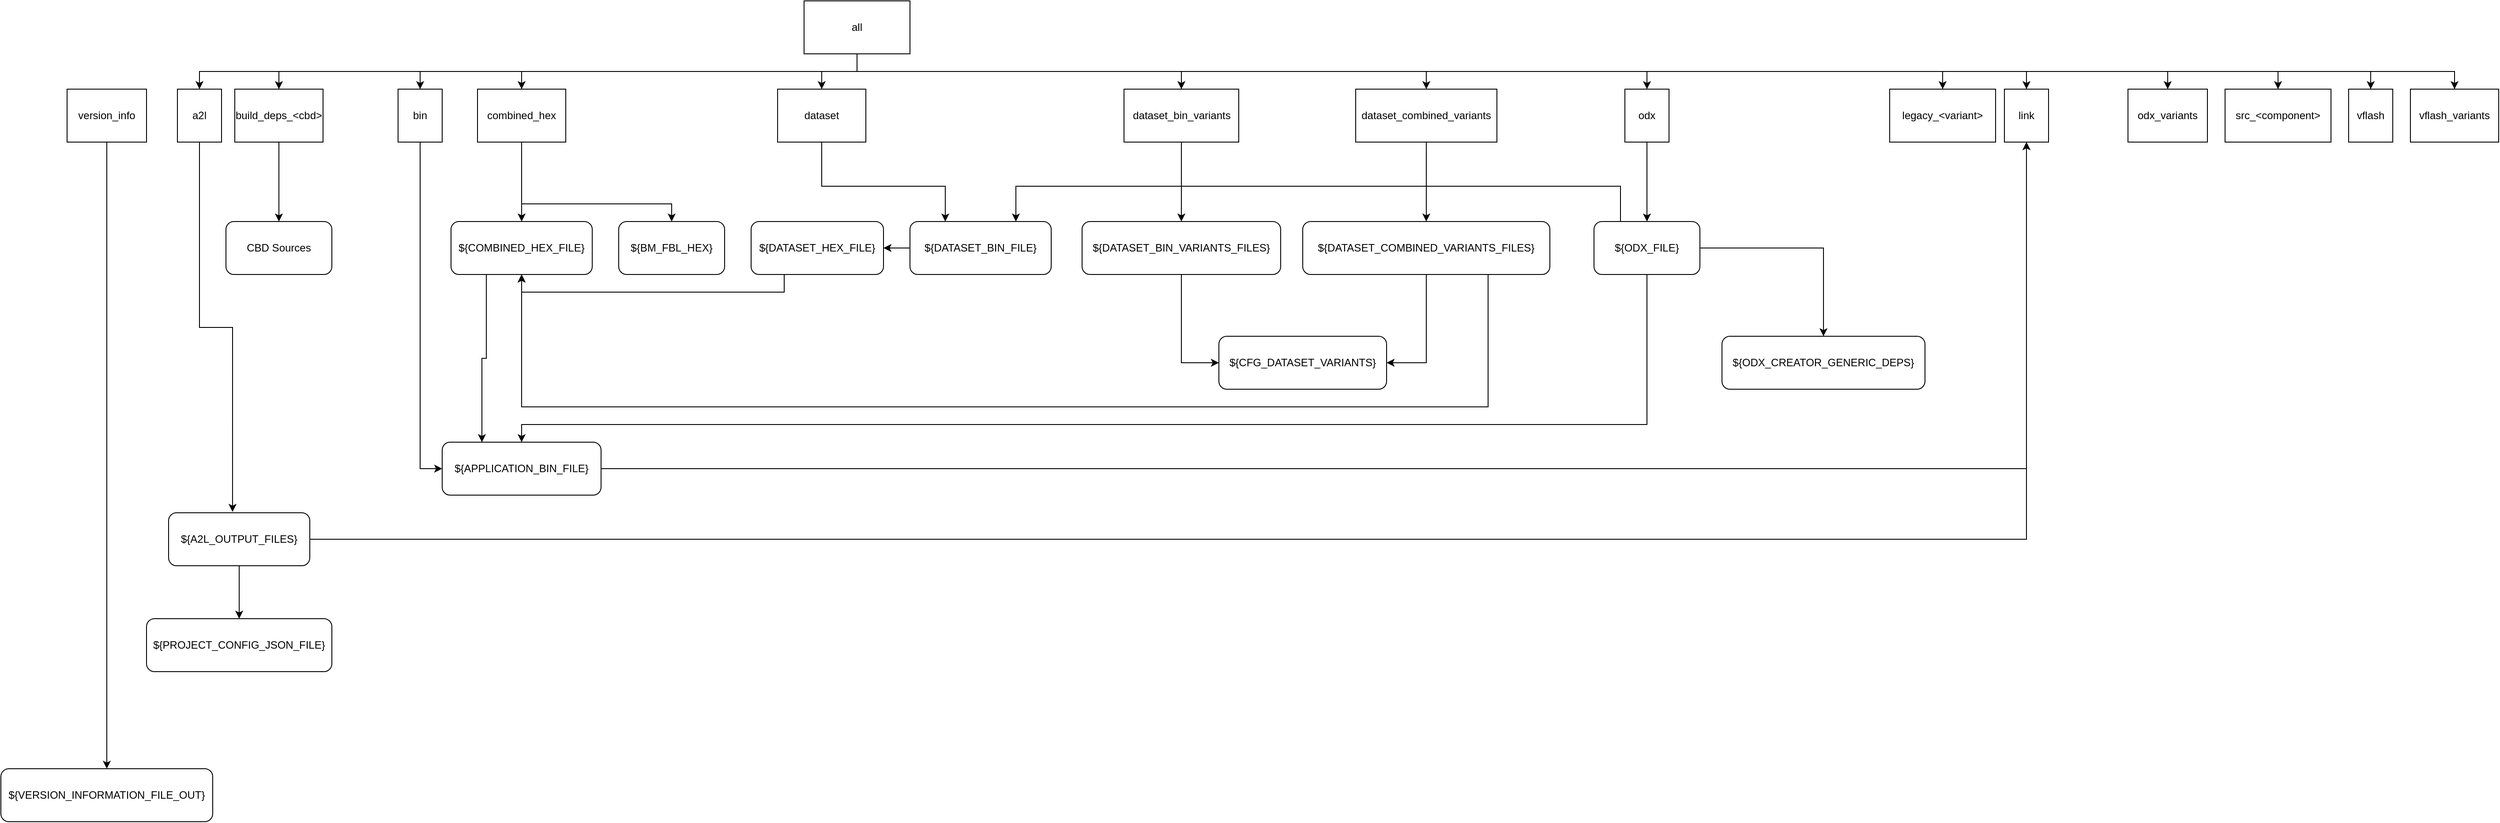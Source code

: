 <mxfile version="20.2.3" type="device"><diagram id="lLbc9tlQGzN5csh4c0Wa" name="Page-1"><mxGraphModel dx="2912" dy="1225" grid="1" gridSize="10" guides="1" tooltips="1" connect="1" arrows="1" fold="1" page="1" pageScale="1" pageWidth="850" pageHeight="1100" math="0" shadow="0"><root><mxCell id="0"/><mxCell id="1" parent="0"/><mxCell id="PwFbPNk2JPbB-PHMvVYM-18" style="edgeStyle=orthogonalEdgeStyle;rounded=0;orthogonalLoop=1;jettySize=auto;html=1;exitX=0.5;exitY=1;exitDx=0;exitDy=0;entryX=0.5;entryY=0;entryDx=0;entryDy=0;" edge="1" parent="1" source="PwFbPNk2JPbB-PHMvVYM-1" target="PwFbPNk2JPbB-PHMvVYM-3"><mxGeometry relative="1" as="geometry"/></mxCell><mxCell id="PwFbPNk2JPbB-PHMvVYM-20" style="edgeStyle=orthogonalEdgeStyle;rounded=0;orthogonalLoop=1;jettySize=auto;html=1;exitX=0.5;exitY=1;exitDx=0;exitDy=0;" edge="1" parent="1" source="PwFbPNk2JPbB-PHMvVYM-1" target="PwFbPNk2JPbB-PHMvVYM-5"><mxGeometry relative="1" as="geometry"/></mxCell><mxCell id="PwFbPNk2JPbB-PHMvVYM-21" style="edgeStyle=orthogonalEdgeStyle;rounded=0;orthogonalLoop=1;jettySize=auto;html=1;exitX=0.5;exitY=1;exitDx=0;exitDy=0;" edge="1" parent="1" source="PwFbPNk2JPbB-PHMvVYM-1" target="PwFbPNk2JPbB-PHMvVYM-6"><mxGeometry relative="1" as="geometry"/></mxCell><mxCell id="PwFbPNk2JPbB-PHMvVYM-22" style="edgeStyle=orthogonalEdgeStyle;rounded=0;orthogonalLoop=1;jettySize=auto;html=1;exitX=0.5;exitY=1;exitDx=0;exitDy=0;" edge="1" parent="1" source="PwFbPNk2JPbB-PHMvVYM-1" target="PwFbPNk2JPbB-PHMvVYM-7"><mxGeometry relative="1" as="geometry"/></mxCell><mxCell id="PwFbPNk2JPbB-PHMvVYM-23" style="edgeStyle=orthogonalEdgeStyle;rounded=0;orthogonalLoop=1;jettySize=auto;html=1;exitX=0.5;exitY=1;exitDx=0;exitDy=0;entryX=0.5;entryY=0;entryDx=0;entryDy=0;" edge="1" parent="1" source="PwFbPNk2JPbB-PHMvVYM-1" target="PwFbPNk2JPbB-PHMvVYM-8"><mxGeometry relative="1" as="geometry"/></mxCell><mxCell id="PwFbPNk2JPbB-PHMvVYM-24" style="edgeStyle=orthogonalEdgeStyle;rounded=0;orthogonalLoop=1;jettySize=auto;html=1;exitX=0.5;exitY=1;exitDx=0;exitDy=0;entryX=0.5;entryY=0;entryDx=0;entryDy=0;" edge="1" parent="1" source="PwFbPNk2JPbB-PHMvVYM-1" target="PwFbPNk2JPbB-PHMvVYM-9"><mxGeometry relative="1" as="geometry"/></mxCell><mxCell id="PwFbPNk2JPbB-PHMvVYM-25" style="edgeStyle=orthogonalEdgeStyle;rounded=0;orthogonalLoop=1;jettySize=auto;html=1;exitX=0.5;exitY=1;exitDx=0;exitDy=0;entryX=0.5;entryY=0;entryDx=0;entryDy=0;" edge="1" parent="1" source="PwFbPNk2JPbB-PHMvVYM-1" target="PwFbPNk2JPbB-PHMvVYM-10"><mxGeometry relative="1" as="geometry"/></mxCell><mxCell id="PwFbPNk2JPbB-PHMvVYM-26" style="edgeStyle=orthogonalEdgeStyle;rounded=0;orthogonalLoop=1;jettySize=auto;html=1;exitX=0.5;exitY=1;exitDx=0;exitDy=0;entryX=0.5;entryY=0;entryDx=0;entryDy=0;" edge="1" parent="1" source="PwFbPNk2JPbB-PHMvVYM-1" target="PwFbPNk2JPbB-PHMvVYM-11"><mxGeometry relative="1" as="geometry"/></mxCell><mxCell id="PwFbPNk2JPbB-PHMvVYM-27" style="edgeStyle=orthogonalEdgeStyle;rounded=0;orthogonalLoop=1;jettySize=auto;html=1;exitX=0.5;exitY=1;exitDx=0;exitDy=0;entryX=0.5;entryY=0;entryDx=0;entryDy=0;" edge="1" parent="1" source="PwFbPNk2JPbB-PHMvVYM-1" target="PwFbPNk2JPbB-PHMvVYM-12"><mxGeometry relative="1" as="geometry"/></mxCell><mxCell id="PwFbPNk2JPbB-PHMvVYM-28" style="edgeStyle=orthogonalEdgeStyle;rounded=0;orthogonalLoop=1;jettySize=auto;html=1;exitX=0.5;exitY=1;exitDx=0;exitDy=0;entryX=0.5;entryY=0;entryDx=0;entryDy=0;" edge="1" parent="1" source="PwFbPNk2JPbB-PHMvVYM-1" target="PwFbPNk2JPbB-PHMvVYM-13"><mxGeometry relative="1" as="geometry"/></mxCell><mxCell id="PwFbPNk2JPbB-PHMvVYM-29" style="edgeStyle=orthogonalEdgeStyle;rounded=0;orthogonalLoop=1;jettySize=auto;html=1;exitX=0.5;exitY=1;exitDx=0;exitDy=0;entryX=0.5;entryY=0;entryDx=0;entryDy=0;" edge="1" parent="1" source="PwFbPNk2JPbB-PHMvVYM-1" target="PwFbPNk2JPbB-PHMvVYM-14"><mxGeometry relative="1" as="geometry"/></mxCell><mxCell id="PwFbPNk2JPbB-PHMvVYM-30" style="edgeStyle=orthogonalEdgeStyle;rounded=0;orthogonalLoop=1;jettySize=auto;html=1;exitX=0.5;exitY=1;exitDx=0;exitDy=0;entryX=0.5;entryY=0;entryDx=0;entryDy=0;" edge="1" parent="1" source="PwFbPNk2JPbB-PHMvVYM-1" target="PwFbPNk2JPbB-PHMvVYM-15"><mxGeometry relative="1" as="geometry"/></mxCell><mxCell id="PwFbPNk2JPbB-PHMvVYM-31" style="edgeStyle=orthogonalEdgeStyle;rounded=0;orthogonalLoop=1;jettySize=auto;html=1;exitX=0.5;exitY=1;exitDx=0;exitDy=0;entryX=0.5;entryY=0;entryDx=0;entryDy=0;" edge="1" parent="1" source="PwFbPNk2JPbB-PHMvVYM-1" target="PwFbPNk2JPbB-PHMvVYM-16"><mxGeometry relative="1" as="geometry"/></mxCell><mxCell id="PwFbPNk2JPbB-PHMvVYM-62" style="edgeStyle=orthogonalEdgeStyle;rounded=0;orthogonalLoop=1;jettySize=auto;html=1;exitX=0.5;exitY=1;exitDx=0;exitDy=0;entryX=0.5;entryY=0;entryDx=0;entryDy=0;" edge="1" parent="1" source="PwFbPNk2JPbB-PHMvVYM-1" target="PwFbPNk2JPbB-PHMvVYM-4"><mxGeometry relative="1" as="geometry"/></mxCell><mxCell id="PwFbPNk2JPbB-PHMvVYM-1" value="all" style="rounded=0;whiteSpace=wrap;html=1;" vertex="1" parent="1"><mxGeometry x="790" y="20" width="120" height="60" as="geometry"/></mxCell><mxCell id="PwFbPNk2JPbB-PHMvVYM-33" style="edgeStyle=orthogonalEdgeStyle;rounded=0;orthogonalLoop=1;jettySize=auto;html=1;exitX=0.5;exitY=1;exitDx=0;exitDy=0;entryX=0.5;entryY=0;entryDx=0;entryDy=0;" edge="1" parent="1" source="PwFbPNk2JPbB-PHMvVYM-2" target="PwFbPNk2JPbB-PHMvVYM-34"><mxGeometry relative="1" as="geometry"><mxPoint x="135" y="320" as="targetPoint"/></mxGeometry></mxCell><mxCell id="PwFbPNk2JPbB-PHMvVYM-2" value="version_info" style="rounded=0;whiteSpace=wrap;html=1;" vertex="1" parent="1"><mxGeometry x="-45" y="120" width="90" height="60" as="geometry"/></mxCell><mxCell id="PwFbPNk2JPbB-PHMvVYM-37" style="edgeStyle=orthogonalEdgeStyle;rounded=0;orthogonalLoop=1;jettySize=auto;html=1;exitX=0.5;exitY=1;exitDx=0;exitDy=0;entryX=0.453;entryY=-0.017;entryDx=0;entryDy=0;entryPerimeter=0;" edge="1" parent="1" source="PwFbPNk2JPbB-PHMvVYM-3" target="PwFbPNk2JPbB-PHMvVYM-36"><mxGeometry relative="1" as="geometry"/></mxCell><mxCell id="PwFbPNk2JPbB-PHMvVYM-3" value="a2l" style="rounded=0;whiteSpace=wrap;html=1;" vertex="1" parent="1"><mxGeometry x="80" y="120" width="50" height="60" as="geometry"/></mxCell><mxCell id="PwFbPNk2JPbB-PHMvVYM-67" style="edgeStyle=orthogonalEdgeStyle;rounded=0;orthogonalLoop=1;jettySize=auto;html=1;exitX=0.5;exitY=1;exitDx=0;exitDy=0;entryX=0;entryY=0.5;entryDx=0;entryDy=0;" edge="1" parent="1" source="PwFbPNk2JPbB-PHMvVYM-4" target="PwFbPNk2JPbB-PHMvVYM-43"><mxGeometry relative="1" as="geometry"/></mxCell><mxCell id="PwFbPNk2JPbB-PHMvVYM-4" value="bin" style="rounded=0;whiteSpace=wrap;html=1;" vertex="1" parent="1"><mxGeometry x="330" y="120" width="50" height="60" as="geometry"/></mxCell><mxCell id="PwFbPNk2JPbB-PHMvVYM-47" style="edgeStyle=orthogonalEdgeStyle;rounded=0;orthogonalLoop=1;jettySize=auto;html=1;exitX=0.5;exitY=1;exitDx=0;exitDy=0;entryX=0.5;entryY=0;entryDx=0;entryDy=0;" edge="1" parent="1" source="PwFbPNk2JPbB-PHMvVYM-5" target="PwFbPNk2JPbB-PHMvVYM-46"><mxGeometry relative="1" as="geometry"/></mxCell><mxCell id="PwFbPNk2JPbB-PHMvVYM-5" value="build_deps_&amp;lt;cbd&amp;gt;" style="rounded=0;whiteSpace=wrap;html=1;" vertex="1" parent="1"><mxGeometry x="145" y="120" width="100" height="60" as="geometry"/></mxCell><mxCell id="PwFbPNk2JPbB-PHMvVYM-49" style="edgeStyle=orthogonalEdgeStyle;rounded=0;orthogonalLoop=1;jettySize=auto;html=1;exitX=0.5;exitY=1;exitDx=0;exitDy=0;entryX=0.5;entryY=0;entryDx=0;entryDy=0;" edge="1" parent="1" source="PwFbPNk2JPbB-PHMvVYM-6" target="PwFbPNk2JPbB-PHMvVYM-48"><mxGeometry relative="1" as="geometry"/></mxCell><mxCell id="PwFbPNk2JPbB-PHMvVYM-52" style="edgeStyle=orthogonalEdgeStyle;rounded=0;orthogonalLoop=1;jettySize=auto;html=1;exitX=0.5;exitY=1;exitDx=0;exitDy=0;" edge="1" parent="1" source="PwFbPNk2JPbB-PHMvVYM-6" target="PwFbPNk2JPbB-PHMvVYM-51"><mxGeometry relative="1" as="geometry"><Array as="points"><mxPoint x="470" y="250"/><mxPoint x="640" y="250"/></Array></mxGeometry></mxCell><mxCell id="PwFbPNk2JPbB-PHMvVYM-6" value="combined_hex" style="rounded=0;whiteSpace=wrap;html=1;" vertex="1" parent="1"><mxGeometry x="420" y="120" width="100" height="60" as="geometry"/></mxCell><mxCell id="PwFbPNk2JPbB-PHMvVYM-54" style="edgeStyle=orthogonalEdgeStyle;rounded=0;orthogonalLoop=1;jettySize=auto;html=1;exitX=0.5;exitY=1;exitDx=0;exitDy=0;entryX=0.25;entryY=0;entryDx=0;entryDy=0;" edge="1" parent="1" source="PwFbPNk2JPbB-PHMvVYM-7" target="PwFbPNk2JPbB-PHMvVYM-53"><mxGeometry relative="1" as="geometry"><Array as="points"><mxPoint x="810" y="230"/><mxPoint x="950" y="230"/></Array></mxGeometry></mxCell><mxCell id="PwFbPNk2JPbB-PHMvVYM-7" value="dataset" style="rounded=0;whiteSpace=wrap;html=1;" vertex="1" parent="1"><mxGeometry x="760" y="120" width="100" height="60" as="geometry"/></mxCell><mxCell id="PwFbPNk2JPbB-PHMvVYM-64" style="edgeStyle=orthogonalEdgeStyle;rounded=0;orthogonalLoop=1;jettySize=auto;html=1;exitX=0.5;exitY=1;exitDx=0;exitDy=0;entryX=0.5;entryY=0;entryDx=0;entryDy=0;" edge="1" parent="1" source="PwFbPNk2JPbB-PHMvVYM-8" target="PwFbPNk2JPbB-PHMvVYM-63"><mxGeometry relative="1" as="geometry"/></mxCell><mxCell id="PwFbPNk2JPbB-PHMvVYM-8" value="dataset_bin_variants" style="rounded=0;whiteSpace=wrap;html=1;" vertex="1" parent="1"><mxGeometry x="1152.5" y="120" width="130" height="60" as="geometry"/></mxCell><mxCell id="PwFbPNk2JPbB-PHMvVYM-66" style="edgeStyle=orthogonalEdgeStyle;rounded=0;orthogonalLoop=1;jettySize=auto;html=1;exitX=0.5;exitY=1;exitDx=0;exitDy=0;entryX=0.5;entryY=0;entryDx=0;entryDy=0;" edge="1" parent="1" source="PwFbPNk2JPbB-PHMvVYM-9" target="PwFbPNk2JPbB-PHMvVYM-65"><mxGeometry relative="1" as="geometry"/></mxCell><mxCell id="PwFbPNk2JPbB-PHMvVYM-9" value="dataset_combined_variants" style="rounded=0;whiteSpace=wrap;html=1;" vertex="1" parent="1"><mxGeometry x="1415" y="120" width="160" height="60" as="geometry"/></mxCell><mxCell id="PwFbPNk2JPbB-PHMvVYM-10" value="legacy_&amp;lt;variant&amp;gt;" style="rounded=0;whiteSpace=wrap;html=1;" vertex="1" parent="1"><mxGeometry x="2020" y="120" width="120" height="60" as="geometry"/></mxCell><mxCell id="PwFbPNk2JPbB-PHMvVYM-11" value="link" style="rounded=0;whiteSpace=wrap;html=1;" vertex="1" parent="1"><mxGeometry x="2150" y="120" width="50" height="60" as="geometry"/></mxCell><mxCell id="PwFbPNk2JPbB-PHMvVYM-78" style="edgeStyle=orthogonalEdgeStyle;rounded=0;orthogonalLoop=1;jettySize=auto;html=1;exitX=0.5;exitY=1;exitDx=0;exitDy=0;entryX=0.5;entryY=0;entryDx=0;entryDy=0;" edge="1" parent="1" source="PwFbPNk2JPbB-PHMvVYM-12" target="PwFbPNk2JPbB-PHMvVYM-76"><mxGeometry relative="1" as="geometry"/></mxCell><mxCell id="PwFbPNk2JPbB-PHMvVYM-12" value="odx" style="rounded=0;whiteSpace=wrap;html=1;" vertex="1" parent="1"><mxGeometry x="1720" y="120" width="50" height="60" as="geometry"/></mxCell><mxCell id="PwFbPNk2JPbB-PHMvVYM-13" value="odx_variants" style="rounded=0;whiteSpace=wrap;html=1;" vertex="1" parent="1"><mxGeometry x="2290" y="120" width="90" height="60" as="geometry"/></mxCell><mxCell id="PwFbPNk2JPbB-PHMvVYM-14" value="src_&amp;lt;component&amp;gt;" style="rounded=0;whiteSpace=wrap;html=1;" vertex="1" parent="1"><mxGeometry x="2400" y="120" width="120" height="60" as="geometry"/></mxCell><mxCell id="PwFbPNk2JPbB-PHMvVYM-15" value="vflash" style="rounded=0;whiteSpace=wrap;html=1;" vertex="1" parent="1"><mxGeometry x="2540" y="120" width="50" height="60" as="geometry"/></mxCell><mxCell id="PwFbPNk2JPbB-PHMvVYM-16" value="vflash_variants" style="rounded=0;whiteSpace=wrap;html=1;" vertex="1" parent="1"><mxGeometry x="2610" y="120" width="100" height="60" as="geometry"/></mxCell><mxCell id="PwFbPNk2JPbB-PHMvVYM-34" value="${VERSION_INFORMATION_FILE_OUT}" style="rounded=1;whiteSpace=wrap;html=1;" vertex="1" parent="1"><mxGeometry x="-120" y="890" width="240" height="60" as="geometry"/></mxCell><mxCell id="PwFbPNk2JPbB-PHMvVYM-38" style="edgeStyle=orthogonalEdgeStyle;rounded=0;orthogonalLoop=1;jettySize=auto;html=1;exitX=1;exitY=0.5;exitDx=0;exitDy=0;entryX=0.5;entryY=1;entryDx=0;entryDy=0;" edge="1" parent="1" source="PwFbPNk2JPbB-PHMvVYM-36" target="PwFbPNk2JPbB-PHMvVYM-11"><mxGeometry relative="1" as="geometry"/></mxCell><mxCell id="PwFbPNk2JPbB-PHMvVYM-41" style="edgeStyle=orthogonalEdgeStyle;rounded=0;orthogonalLoop=1;jettySize=auto;html=1;entryX=0.5;entryY=0;entryDx=0;entryDy=0;exitX=0.5;exitY=1;exitDx=0;exitDy=0;" edge="1" parent="1" source="PwFbPNk2JPbB-PHMvVYM-36" target="PwFbPNk2JPbB-PHMvVYM-39"><mxGeometry relative="1" as="geometry"><mxPoint x="230" y="280" as="sourcePoint"/></mxGeometry></mxCell><mxCell id="PwFbPNk2JPbB-PHMvVYM-36" value="${A2L_OUTPUT_FILES}" style="rounded=1;whiteSpace=wrap;html=1;" vertex="1" parent="1"><mxGeometry x="70" y="600" width="160" height="60" as="geometry"/></mxCell><mxCell id="PwFbPNk2JPbB-PHMvVYM-39" value="${PROJECT_CONFIG_JSON_FILE}" style="rounded=1;whiteSpace=wrap;html=1;" vertex="1" parent="1"><mxGeometry x="45" y="720" width="210" height="60" as="geometry"/></mxCell><mxCell id="PwFbPNk2JPbB-PHMvVYM-45" style="edgeStyle=orthogonalEdgeStyle;rounded=0;orthogonalLoop=1;jettySize=auto;html=1;exitX=1;exitY=0.5;exitDx=0;exitDy=0;entryX=0.5;entryY=1;entryDx=0;entryDy=0;" edge="1" parent="1" source="PwFbPNk2JPbB-PHMvVYM-43" target="PwFbPNk2JPbB-PHMvVYM-11"><mxGeometry relative="1" as="geometry"><mxPoint x="2260" y="340" as="targetPoint"/></mxGeometry></mxCell><mxCell id="PwFbPNk2JPbB-PHMvVYM-43" value="${APPLICATION_BIN_FILE}" style="rounded=1;whiteSpace=wrap;html=1;" vertex="1" parent="1"><mxGeometry x="380" y="520" width="180" height="60" as="geometry"/></mxCell><mxCell id="PwFbPNk2JPbB-PHMvVYM-46" value="CBD Sources" style="rounded=1;whiteSpace=wrap;html=1;" vertex="1" parent="1"><mxGeometry x="135" y="270" width="120" height="60" as="geometry"/></mxCell><mxCell id="PwFbPNk2JPbB-PHMvVYM-73" style="edgeStyle=orthogonalEdgeStyle;rounded=0;orthogonalLoop=1;jettySize=auto;html=1;exitX=0.25;exitY=1;exitDx=0;exitDy=0;entryX=0.25;entryY=0;entryDx=0;entryDy=0;" edge="1" parent="1" source="PwFbPNk2JPbB-PHMvVYM-48" target="PwFbPNk2JPbB-PHMvVYM-43"><mxGeometry relative="1" as="geometry"><mxPoint x="430" y="510" as="targetPoint"/></mxGeometry></mxCell><mxCell id="PwFbPNk2JPbB-PHMvVYM-48" value="${COMBINED_HEX_FILE}" style="rounded=1;whiteSpace=wrap;html=1;" vertex="1" parent="1"><mxGeometry x="390" y="270" width="160" height="60" as="geometry"/></mxCell><mxCell id="PwFbPNk2JPbB-PHMvVYM-51" value="${BM_FBL_HEX}" style="rounded=1;whiteSpace=wrap;html=1;" vertex="1" parent="1"><mxGeometry x="580" y="270" width="120" height="60" as="geometry"/></mxCell><mxCell id="PwFbPNk2JPbB-PHMvVYM-60" style="edgeStyle=orthogonalEdgeStyle;rounded=0;orthogonalLoop=1;jettySize=auto;html=1;exitX=0;exitY=0.5;exitDx=0;exitDy=0;entryX=1;entryY=0.5;entryDx=0;entryDy=0;" edge="1" parent="1" source="PwFbPNk2JPbB-PHMvVYM-53" target="PwFbPNk2JPbB-PHMvVYM-56"><mxGeometry relative="1" as="geometry"/></mxCell><mxCell id="PwFbPNk2JPbB-PHMvVYM-53" value="${DATASET_BIN_FILE}" style="rounded=1;whiteSpace=wrap;html=1;" vertex="1" parent="1"><mxGeometry x="910" y="270" width="160" height="60" as="geometry"/></mxCell><mxCell id="PwFbPNk2JPbB-PHMvVYM-74" style="edgeStyle=orthogonalEdgeStyle;rounded=0;orthogonalLoop=1;jettySize=auto;html=1;exitX=0.25;exitY=1;exitDx=0;exitDy=0;entryX=0.5;entryY=1;entryDx=0;entryDy=0;" edge="1" parent="1" source="PwFbPNk2JPbB-PHMvVYM-56" target="PwFbPNk2JPbB-PHMvVYM-48"><mxGeometry relative="1" as="geometry"/></mxCell><mxCell id="PwFbPNk2JPbB-PHMvVYM-56" value="${DATASET_HEX_FILE}" style="rounded=1;whiteSpace=wrap;html=1;" vertex="1" parent="1"><mxGeometry x="730" y="270" width="150" height="60" as="geometry"/></mxCell><mxCell id="PwFbPNk2JPbB-PHMvVYM-69" style="edgeStyle=orthogonalEdgeStyle;rounded=0;orthogonalLoop=1;jettySize=auto;html=1;exitX=0.5;exitY=1;exitDx=0;exitDy=0;entryX=0;entryY=0.5;entryDx=0;entryDy=0;" edge="1" parent="1" source="PwFbPNk2JPbB-PHMvVYM-63" target="PwFbPNk2JPbB-PHMvVYM-68"><mxGeometry relative="1" as="geometry"/></mxCell><mxCell id="PwFbPNk2JPbB-PHMvVYM-63" value="${DATASET_BIN_VARIANTS_FILES}" style="rounded=1;whiteSpace=wrap;html=1;" vertex="1" parent="1"><mxGeometry x="1105" y="270" width="225" height="60" as="geometry"/></mxCell><mxCell id="PwFbPNk2JPbB-PHMvVYM-71" style="edgeStyle=orthogonalEdgeStyle;rounded=0;orthogonalLoop=1;jettySize=auto;html=1;exitX=0.5;exitY=1;exitDx=0;exitDy=0;entryX=1;entryY=0.5;entryDx=0;entryDy=0;" edge="1" parent="1" source="PwFbPNk2JPbB-PHMvVYM-65" target="PwFbPNk2JPbB-PHMvVYM-68"><mxGeometry relative="1" as="geometry"/></mxCell><mxCell id="PwFbPNk2JPbB-PHMvVYM-75" style="edgeStyle=orthogonalEdgeStyle;rounded=0;orthogonalLoop=1;jettySize=auto;html=1;exitX=0.75;exitY=1;exitDx=0;exitDy=0;entryX=0.5;entryY=1;entryDx=0;entryDy=0;" edge="1" parent="1" source="PwFbPNk2JPbB-PHMvVYM-65" target="PwFbPNk2JPbB-PHMvVYM-48"><mxGeometry relative="1" as="geometry"><Array as="points"><mxPoint x="1565" y="480"/><mxPoint x="470" y="480"/></Array></mxGeometry></mxCell><mxCell id="PwFbPNk2JPbB-PHMvVYM-65" value="${DATASET_COMBINED_VARIANTS_FILES}" style="rounded=1;whiteSpace=wrap;html=1;" vertex="1" parent="1"><mxGeometry x="1355" y="270" width="280" height="60" as="geometry"/></mxCell><mxCell id="PwFbPNk2JPbB-PHMvVYM-68" value="${CFG_DATASET_VARIANTS}" style="rounded=1;whiteSpace=wrap;html=1;" vertex="1" parent="1"><mxGeometry x="1260" y="400" width="190" height="60" as="geometry"/></mxCell><mxCell id="PwFbPNk2JPbB-PHMvVYM-80" style="edgeStyle=orthogonalEdgeStyle;rounded=0;orthogonalLoop=1;jettySize=auto;html=1;exitX=0.5;exitY=1;exitDx=0;exitDy=0;entryX=0.5;entryY=0;entryDx=0;entryDy=0;" edge="1" parent="1" source="PwFbPNk2JPbB-PHMvVYM-76" target="PwFbPNk2JPbB-PHMvVYM-43"><mxGeometry relative="1" as="geometry"><Array as="points"><mxPoint x="1745" y="500"/><mxPoint x="470" y="500"/></Array></mxGeometry></mxCell><mxCell id="PwFbPNk2JPbB-PHMvVYM-82" style="edgeStyle=orthogonalEdgeStyle;rounded=0;orthogonalLoop=1;jettySize=auto;html=1;exitX=1;exitY=0.5;exitDx=0;exitDy=0;" edge="1" parent="1" source="PwFbPNk2JPbB-PHMvVYM-76" target="PwFbPNk2JPbB-PHMvVYM-81"><mxGeometry relative="1" as="geometry"/></mxCell><mxCell id="PwFbPNk2JPbB-PHMvVYM-83" style="edgeStyle=orthogonalEdgeStyle;rounded=0;orthogonalLoop=1;jettySize=auto;html=1;exitX=0.25;exitY=0;exitDx=0;exitDy=0;entryX=0.75;entryY=0;entryDx=0;entryDy=0;" edge="1" parent="1" source="PwFbPNk2JPbB-PHMvVYM-76" target="PwFbPNk2JPbB-PHMvVYM-53"><mxGeometry relative="1" as="geometry"><Array as="points"><mxPoint x="1715" y="230"/><mxPoint x="1030" y="230"/></Array></mxGeometry></mxCell><mxCell id="PwFbPNk2JPbB-PHMvVYM-76" value="${ODX_FILE}" style="rounded=1;whiteSpace=wrap;html=1;" vertex="1" parent="1"><mxGeometry x="1685" y="270" width="120" height="60" as="geometry"/></mxCell><mxCell id="PwFbPNk2JPbB-PHMvVYM-81" value="${ODX_CREATOR_GENERIC_DEPS}" style="rounded=1;whiteSpace=wrap;html=1;" vertex="1" parent="1"><mxGeometry x="1830" y="400" width="230" height="60" as="geometry"/></mxCell></root></mxGraphModel></diagram></mxfile>